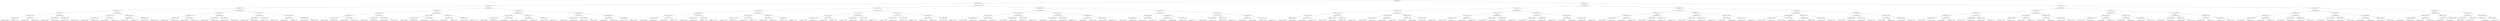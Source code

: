 digraph G{
449515079 [label="Node{data=[6247, 6247]}"]
449515079 -> 2118987865
2118987865 [label="Node{data=[4694, 4694]}"]
2118987865 -> 786631118
786631118 [label="Node{data=[4447, 4447]}"]
786631118 -> 322305579
322305579 [label="Node{data=[4350, 4350]}"]
322305579 -> 1372480316
1372480316 [label="Node{data=[4327, 4327]}"]
1372480316 -> 1184255652
1184255652 [label="Node{data=[2282, 2282]}"]
1184255652 -> 1888326337
1888326337 [label="Node{data=[2278, 2278]}"]
1888326337 -> 1282797149
1282797149 [label="Node{data=[2216, 2216]}"]
1282797149 -> 1845535596
1845535596 [label="Node{data=[2195, 2195]}"]
1282797149 -> 437724006
437724006 [label="Node{data=[2277, 2277]}"]
1888326337 -> 110145919
110145919 [label="Node{data=[2280, 2280]}"]
110145919 -> 1710534902
1710534902 [label="Node{data=[2279, 2279]}"]
110145919 -> 243557607
243557607 [label="Node{data=[2281, 2281]}"]
1184255652 -> 766212674
766212674 [label="Node{data=[2286, 2286]}"]
766212674 -> 775105985
775105985 [label="Node{data=[2284, 2284]}"]
775105985 -> 1853901809
1853901809 [label="Node{data=[2283, 2283]}"]
775105985 -> 1125038490
1125038490 [label="Node{data=[2285, 2285]}"]
766212674 -> 889299667
889299667 [label="Node{data=[2332, 2332]}"]
889299667 -> 40623255
40623255 [label="Node{data=[2287, 2287]}"]
889299667 -> 1859698920
1859698920 [label="Node{data=[2372, 2372]}"]
1372480316 -> 1479304896
1479304896 [label="Node{data=[4342, 4342]}"]
1479304896 -> 1610825772
1610825772 [label="Node{data=[4338, 4338]}"]
1610825772 -> 1020307423
1020307423 [label="Node{data=[4336, 4336]}"]
1020307423 -> 346554157
346554157 [label="Node{data=[4335, 4335]}"]
1020307423 -> 797348127
797348127 [label="Node{data=[4337, 4337]}"]
1610825772 -> 1442752227
1442752227 [label="Node{data=[4340, 4340]}"]
1442752227 -> 1823018460
1823018460 [label="Node{data=[4339, 4339]}"]
1442752227 -> 1197263347
1197263347 [label="Node{data=[4341, 4341]}"]
1479304896 -> 1556723310
1556723310 [label="Node{data=[4346, 4346]}"]
1556723310 -> 2082523818
2082523818 [label="Node{data=[4344, 4344]}"]
2082523818 -> 1489235743
1489235743 [label="Node{data=[4343, 4343]}"]
2082523818 -> 2045879973
2045879973 [label="Node{data=[4345, 4345]}"]
1556723310 -> 1754928435
1754928435 [label="Node{data=[4348, 4348]}"]
1754928435 -> 311818000
311818000 [label="Node{data=[4347, 4347]}"]
1754928435 -> 1432967498
1432967498 [label="Node{data=[4349, 4349]}"]
322305579 -> 559487436
559487436 [label="Node{data=[4366, 4366]}"]
559487436 -> 433238873
433238873 [label="Node{data=[4358, 4358]}"]
433238873 -> 608365060
608365060 [label="Node{data=[4354, 4354]}"]
608365060 -> 1006523599
1006523599 [label="Node{data=[4352, 4352]}"]
1006523599 -> 1375776005
1375776005 [label="Node{data=[4351, 4351]}"]
1006523599 -> 1589937255
1589937255 [label="Node{data=[4353, 4353]}"]
608365060 -> 1835358065
1835358065 [label="Node{data=[4356, 4356]}"]
1835358065 -> 611597886
611597886 [label="Node{data=[4355, 4355]}"]
1835358065 -> 1942734640
1942734640 [label="Node{data=[4357, 4357]}"]
433238873 -> 156668562
156668562 [label="Node{data=[4362, 4362]}"]
156668562 -> 1313837590
1313837590 [label="Node{data=[4360, 4360]}"]
1313837590 -> 1271906351
1271906351 [label="Node{data=[4359, 4359]}"]
1313837590 -> 1712352289
1712352289 [label="Node{data=[4361, 4361]}"]
156668562 -> 1534046323
1534046323 [label="Node{data=[4364, 4364]}"]
1534046323 -> 1761756714
1761756714 [label="Node{data=[4363, 4363]}"]
1534046323 -> 1551445405
1551445405 [label="Node{data=[4365, 4365]}"]
559487436 -> 963457879
963457879 [label="Node{data=[4374, 4374]}"]
963457879 -> 531099681
531099681 [label="Node{data=[4370, 4370]}"]
531099681 -> 1685051113
1685051113 [label="Node{data=[4368, 4368]}"]
1685051113 -> 1911495228
1911495228 [label="Node{data=[4367, 4367]}"]
1685051113 -> 558393565
558393565 [label="Node{data=[4369, 4369]}"]
531099681 -> 21934637
21934637 [label="Node{data=[4372, 4372]}"]
21934637 -> 453833843
453833843 [label="Node{data=[4371, 4371]}"]
21934637 -> 305865684
305865684 [label="Node{data=[4373, 4373]}"]
963457879 -> 1884798926
1884798926 [label="Node{data=[4378, 4378]}"]
1884798926 -> 83665971
83665971 [label="Node{data=[4376, 4376]}"]
83665971 -> 2024765363
2024765363 [label="Node{data=[4375, 4375]}"]
83665971 -> 868343537
868343537 [label="Node{data=[4377, 4377]}"]
1884798926 -> 2116402824
2116402824 [label="Node{data=[4380, 4380]}"]
2116402824 -> 530141251
530141251 [label="Node{data=[4379, 4379]}"]
2116402824 -> 478719724
478719724 [label="Node{data=[4446, 4446]}"]
786631118 -> 562286042
562286042 [label="Node{data=[4498, 4498]}"]
562286042 -> 1912727196
1912727196 [label="Node{data=[4463, 4463]}"]
1912727196 -> 667925463
667925463 [label="Node{data=[4455, 4455]}"]
667925463 -> 2120850956
2120850956 [label="Node{data=[4451, 4451]}"]
2120850956 -> 1102803206
1102803206 [label="Node{data=[4449, 4449]}"]
1102803206 -> 1022581419
1022581419 [label="Node{data=[4448, 4448]}"]
1102803206 -> 1714970593
1714970593 [label="Node{data=[4450, 4450]}"]
2120850956 -> 1410544852
1410544852 [label="Node{data=[4453, 4453]}"]
1410544852 -> 1312447505
1312447505 [label="Node{data=[4452, 4452]}"]
1410544852 -> 1748656511
1748656511 [label="Node{data=[4454, 4454]}"]
667925463 -> 1280961742
1280961742 [label="Node{data=[4459, 4459]}"]
1280961742 -> 27378693
27378693 [label="Node{data=[4457, 4457]}"]
27378693 -> 493341428
493341428 [label="Node{data=[4456, 4456]}"]
27378693 -> 644702654
644702654 [label="Node{data=[4458, 4458]}"]
1280961742 -> 634504737
634504737 [label="Node{data=[4461, 4461]}"]
634504737 -> 710918002
710918002 [label="Node{data=[4460, 4460]}"]
634504737 -> 156037287
156037287 [label="Node{data=[4462, 4462]}"]
1912727196 -> 1147211937
1147211937 [label="Node{data=[4471, 4471]}"]
1147211937 -> 1873422018
1873422018 [label="Node{data=[4467, 4467]}"]
1873422018 -> 945401962
945401962 [label="Node{data=[4465, 4465]}"]
945401962 -> 1451140622
1451140622 [label="Node{data=[4464, 4464]}"]
945401962 -> 441864312
441864312 [label="Node{data=[4466, 4466]}"]
1873422018 -> 611641798
611641798 [label="Node{data=[4469, 4469]}"]
611641798 -> 1373362114
1373362114 [label="Node{data=[4468, 4468]}"]
611641798 -> 1916159265
1916159265 [label="Node{data=[4470, 4470]}"]
1147211937 -> 1523261071
1523261071 [label="Node{data=[4475, 4475]}"]
1523261071 -> 1500702409
1500702409 [label="Node{data=[4473, 4473]}"]
1500702409 -> 1452822498
1452822498 [label="Node{data=[4472, 4472]}"]
1500702409 -> 382142301
382142301 [label="Node{data=[4474, 4474]}"]
1523261071 -> 343559276
343559276 [label="Node{data=[4477, 4477]}"]
343559276 -> 1525720196
1525720196 [label="Node{data=[4476, 4476]}"]
343559276 -> 1308821351
1308821351 [label="Node{data=[4478, 4478]}"]
562286042 -> 1615858709
1615858709 [label="Node{data=[4514, 4514]}"]
1615858709 -> 646919519
646919519 [label="Node{data=[4506, 4506]}"]
646919519 -> 2030334350
2030334350 [label="Node{data=[4502, 4502]}"]
2030334350 -> 803891702
803891702 [label="Node{data=[4500, 4500]}"]
803891702 -> 1329264826
1329264826 [label="Node{data=[4499, 4499]}"]
803891702 -> 281020879
281020879 [label="Node{data=[4501, 4501]}"]
2030334350 -> 1251115608
1251115608 [label="Node{data=[4504, 4504]}"]
1251115608 -> 910944037
910944037 [label="Node{data=[4503, 4503]}"]
1251115608 -> 783033982
783033982 [label="Node{data=[4505, 4505]}"]
646919519 -> 1043516437
1043516437 [label="Node{data=[4510, 4510]}"]
1043516437 -> 1626085833
1626085833 [label="Node{data=[4508, 4508]}"]
1626085833 -> 158840894
158840894 [label="Node{data=[4507, 4507]}"]
1626085833 -> 1177022648
1177022648 [label="Node{data=[4509, 4509]}"]
1043516437 -> 1851645453
1851645453 [label="Node{data=[4512, 4512]}"]
1851645453 -> 1862250590
1862250590 [label="Node{data=[4511, 4511]}"]
1851645453 -> 1526547447
1526547447 [label="Node{data=[4513, 4513]}"]
1615858709 -> 598133280
598133280 [label="Node{data=[4686, 4686]}"]
598133280 -> 587978223
587978223 [label="Node{data=[4682, 4682]}"]
587978223 -> 820374672
820374672 [label="Node{data=[4680, 4680]}"]
820374672 -> 3662720
3662720 [label="Node{data=[4679, 4679]}"]
820374672 -> 366333548
366333548 [label="Node{data=[4681, 4681]}"]
587978223 -> 1745671572
1745671572 [label="Node{data=[4684, 4684]}"]
1745671572 -> 1997677929
1997677929 [label="Node{data=[4683, 4683]}"]
1745671572 -> 1208411112
1208411112 [label="Node{data=[4685, 4685]}"]
598133280 -> 1939595818
1939595818 [label="Node{data=[4690, 4690]}"]
1939595818 -> 2109028792
2109028792 [label="Node{data=[4688, 4688]}"]
2109028792 -> 459960842
459960842 [label="Node{data=[4687, 4687]}"]
2109028792 -> 1678560044
1678560044 [label="Node{data=[4689, 4689]}"]
1939595818 -> 1210777397
1210777397 [label="Node{data=[4692, 4692]}"]
1210777397 -> 470181745
470181745 [label="Node{data=[4691, 4691]}"]
1210777397 -> 1421126873
1421126873 [label="Node{data=[4693, 4693]}"]
2118987865 -> 1457735880
1457735880 [label="Node{data=[5961, 5961]}"]
1457735880 -> 1236260470
1236260470 [label="Node{data=[4742, 4742]}"]
1236260470 -> 1715277277
1715277277 [label="Node{data=[4710, 4710]}"]
1715277277 -> 396273575
396273575 [label="Node{data=[4702, 4702]}"]
396273575 -> 1542920340
1542920340 [label="Node{data=[4698, 4698]}"]
1542920340 -> 1826384378
1826384378 [label="Node{data=[4696, 4696]}"]
1826384378 -> 1652675161
1652675161 [label="Node{data=[4695, 4695]}"]
1826384378 -> 4252209
4252209 [label="Node{data=[4697, 4697]}"]
1542920340 -> 1670408469
1670408469 [label="Node{data=[4700, 4700]}"]
1670408469 -> 1821138724
1821138724 [label="Node{data=[4699, 4699]}"]
1670408469 -> 15948790
15948790 [label="Node{data=[4701, 4701]}"]
396273575 -> 128278707
128278707 [label="Node{data=[4706, 4706]}"]
128278707 -> 1729984915
1729984915 [label="Node{data=[4704, 4704]}"]
1729984915 -> 1768324907
1768324907 [label="Node{data=[4703, 4703]}"]
1729984915 -> 1943057690
1943057690 [label="Node{data=[4705, 4705]}"]
128278707 -> 1599927083
1599927083 [label="Node{data=[4708, 4708]}"]
1599927083 -> 1392629938
1392629938 [label="Node{data=[4707, 4707]}"]
1599927083 -> 163867358
163867358 [label="Node{data=[4709, 4709]}"]
1715277277 -> 2143975065
2143975065 [label="Node{data=[4718, 4718]}"]
2143975065 -> 1194792928
1194792928 [label="Node{data=[4714, 4714]}"]
1194792928 -> 447648764
447648764 [label="Node{data=[4712, 4712]}"]
447648764 -> 806787309
806787309 [label="Node{data=[4711, 4711]}"]
447648764 -> 474242760
474242760 [label="Node{data=[4713, 4713]}"]
1194792928 -> 1664336567
1664336567 [label="Node{data=[4716, 4716]}"]
1664336567 -> 225221726
225221726 [label="Node{data=[4715, 4715]}"]
1664336567 -> 154774766
154774766 [label="Node{data=[4717, 4717]}"]
2143975065 -> 934609183
934609183 [label="Node{data=[4738, 4738]}"]
934609183 -> 1257134884
1257134884 [label="Node{data=[4736, 4736]}"]
1257134884 -> 596226123
596226123 [label="Node{data=[4735, 4735]}"]
1257134884 -> 1729308168
1729308168 [label="Node{data=[4737, 4737]}"]
934609183 -> 2016505356
2016505356 [label="Node{data=[4740, 4740]}"]
2016505356 -> 1077820757
1077820757 [label="Node{data=[4739, 4739]}"]
2016505356 -> 786155249
786155249 [label="Node{data=[4741, 4741]}"]
1236260470 -> 1342604868
1342604868 [label="Node{data=[4773, 4773]}"]
1342604868 -> 590664518
590664518 [label="Node{data=[4750, 4750]}"]
590664518 -> 315721440
315721440 [label="Node{data=[4746, 4746]}"]
315721440 -> 1657615877
1657615877 [label="Node{data=[4744, 4744]}"]
1657615877 -> 102607038
102607038 [label="Node{data=[4743, 4743]}"]
1657615877 -> 62322136
62322136 [label="Node{data=[4745, 4745]}"]
315721440 -> 491685320
491685320 [label="Node{data=[4748, 4748]}"]
491685320 -> 372831610
372831610 [label="Node{data=[4747, 4747]}"]
491685320 -> 2097932123
2097932123 [label="Node{data=[4749, 4749]}"]
590664518 -> 1227347223
1227347223 [label="Node{data=[4769, 4769]}"]
1227347223 -> 548301118
548301118 [label="Node{data=[4752, 4752]}"]
548301118 -> 1902959476
1902959476 [label="Node{data=[4751, 4751]}"]
548301118 -> 1409276733
1409276733 [label="Node{data=[4768, 4768]}"]
1227347223 -> 612836152
612836152 [label="Node{data=[4771, 4771]}"]
612836152 -> 1999853839
1999853839 [label="Node{data=[4770, 4770]}"]
612836152 -> 1620286438
1620286438 [label="Node{data=[4772, 4772]}"]
1342604868 -> 1301840634
1301840634 [label="Node{data=[4781, 4781]}"]
1301840634 -> 1344009874
1344009874 [label="Node{data=[4777, 4777]}"]
1344009874 -> 1024272063
1024272063 [label="Node{data=[4775, 4775]}"]
1024272063 -> 1102960211
1102960211 [label="Node{data=[4774, 4774]}"]
1024272063 -> 1220215756
1220215756 [label="Node{data=[4776, 4776]}"]
1344009874 -> 1201394479
1201394479 [label="Node{data=[4779, 4779]}"]
1201394479 -> 326581693
326581693 [label="Node{data=[4778, 4778]}"]
1201394479 -> 1020751566
1020751566 [label="Node{data=[4780, 4780]}"]
1301840634 -> 744665083
744665083 [label="Node{data=[4787, 4787]}"]
744665083 -> 905511923
905511923 [label="Node{data=[4783, 4783]}"]
905511923 -> 524900900
524900900 [label="Node{data=[4782, 4782]}"]
905511923 -> 409990685
409990685 [label="Node{data=[4784, 4784]}"]
744665083 -> 558604188
558604188 [label="Node{data=[4936, 4936]}"]
558604188 -> 1557194461
1557194461 [label="Node{data=[4909, 4909]}"]
558604188 -> 161287961
161287961 [label="Node{data=[5904, 5904]}"]
1457735880 -> 1847975721
1847975721 [label="Node{data=[6006, 6006]}"]
1847975721 -> 334432782
334432782 [label="Node{data=[5990, 5990]}"]
334432782 -> 1221783712
1221783712 [label="Node{data=[5982, 5982]}"]
1221783712 -> 693558116
693558116 [label="Node{data=[5978, 5978]}"]
693558116 -> 1766495728
1766495728 [label="Node{data=[5976, 5976]}"]
1766495728 -> 35540397
35540397 [label="Node{data=[5975, 5975]}"]
1766495728 -> 1570171582
1570171582 [label="Node{data=[5977, 5977]}"]
693558116 -> 1115981715
1115981715 [label="Node{data=[5980, 5980]}"]
1115981715 -> 2145156902
2145156902 [label="Node{data=[5979, 5979]}"]
1115981715 -> 257898069
257898069 [label="Node{data=[5981, 5981]}"]
1221783712 -> 1710681626
1710681626 [label="Node{data=[5986, 5986]}"]
1710681626 -> 52970792
52970792 [label="Node{data=[5984, 5984]}"]
52970792 -> 521219876
521219876 [label="Node{data=[5983, 5983]}"]
52970792 -> 1762287373
1762287373 [label="Node{data=[5985, 5985]}"]
1710681626 -> 996080136
996080136 [label="Node{data=[5988, 5988]}"]
996080136 -> 2048850254
2048850254 [label="Node{data=[5987, 5987]}"]
996080136 -> 1826656550
1826656550 [label="Node{data=[5989, 5989]}"]
334432782 -> 1470712192
1470712192 [label="Node{data=[5998, 5998]}"]
1470712192 -> 468416455
468416455 [label="Node{data=[5994, 5994]}"]
468416455 -> 380778877
380778877 [label="Node{data=[5992, 5992]}"]
380778877 -> 2117333804
2117333804 [label="Node{data=[5991, 5991]}"]
380778877 -> 1674264611
1674264611 [label="Node{data=[5993, 5993]}"]
468416455 -> 593381074
593381074 [label="Node{data=[5996, 5996]}"]
593381074 -> 614525461
614525461 [label="Node{data=[5995, 5995]}"]
593381074 -> 1164691262
1164691262 [label="Node{data=[5997, 5997]}"]
1470712192 -> 2081967592
2081967592 [label="Node{data=[6002, 6002]}"]
2081967592 -> 765590639
765590639 [label="Node{data=[6000, 6000]}"]
765590639 -> 250764172
250764172 [label="Node{data=[5999, 5999]}"]
765590639 -> 356204379
356204379 [label="Node{data=[6001, 6001]}"]
2081967592 -> 737302297
737302297 [label="Node{data=[6004, 6004]}"]
737302297 -> 152212620
152212620 [label="Node{data=[6003, 6003]}"]
737302297 -> 362844185
362844185 [label="Node{data=[6005, 6005]}"]
1847975721 -> 1496167441
1496167441 [label="Node{data=[6178, 6178]}"]
1496167441 -> 1625189042
1625189042 [label="Node{data=[6014, 6014]}"]
1625189042 -> 2104833233
2104833233 [label="Node{data=[6010, 6010]}"]
2104833233 -> 1816417086
1816417086 [label="Node{data=[6008, 6008]}"]
1816417086 -> 1493041051
1493041051 [label="Node{data=[6007, 6007]}"]
1816417086 -> 1264948684
1264948684 [label="Node{data=[6009, 6009]}"]
2104833233 -> 534963149
534963149 [label="Node{data=[6012, 6012]}"]
534963149 -> 1374785196
1374785196 [label="Node{data=[6011, 6011]}"]
534963149 -> 1724359214
1724359214 [label="Node{data=[6013, 6013]}"]
1625189042 -> 32215247
32215247 [label="Node{data=[6106, 6106]}"]
32215247 -> 161478580
161478580 [label="Node{data=[6082, 6082]}"]
161478580 -> 1422302405
1422302405 [label="Node{data=[6015, 6015]}"]
161478580 -> 256606881
256606881 [label="Node{data=[6093, 6093]}"]
32215247 -> 1392186991
1392186991 [label="Node{data=[6176, 6176]}"]
1392186991 -> 607087059
607087059 [label="Node{data=[6140, 6140]}"]
1392186991 -> 1156573479
1156573479 [label="Node{data=[6177, 6177]}"]
1496167441 -> 392312209
392312209 [label="Node{data=[6186, 6186]}"]
392312209 -> 497025404
497025404 [label="Node{data=[6182, 6182]}"]
497025404 -> 1109299946
1109299946 [label="Node{data=[6180, 6180]}"]
1109299946 -> 2038693215
2038693215 [label="Node{data=[6179, 6179]}"]
1109299946 -> 2144047427
2144047427 [label="Node{data=[6181, 6181]}"]
497025404 -> 1652413479
1652413479 [label="Node{data=[6184, 6184]}"]
1652413479 -> 1422037824
1422037824 [label="Node{data=[6183, 6183]}"]
1652413479 -> 843969922
843969922 [label="Node{data=[6185, 6185]}"]
392312209 -> 288303873
288303873 [label="Node{data=[6190, 6190]}"]
288303873 -> 494864879
494864879 [label="Node{data=[6188, 6188]}"]
494864879 -> 1567080851
1567080851 [label="Node{data=[6187, 6187]}"]
494864879 -> 6016600
6016600 [label="Node{data=[6189, 6189]}"]
288303873 -> 1757710961
1757710961 [label="Node{data=[6204, 6204]}"]
1757710961 -> 219268855
219268855 [label="Node{data=[6191, 6191]}"]
1757710961 -> 1847190943
1847190943 [label="Node{data=[6205, 6205]}"]
449515079 -> 812572426
812572426 [label="Node{data=[9447, 9447]}"]
812572426 -> 2092260468
2092260468 [label="Node{data=[8869, 8869]}"]
2092260468 -> 2140150635
2140150635 [label="Node{data=[8770, 8770]}"]
2140150635 -> 1585720347
1585720347 [label="Node{data=[8754, 8754]}"]
1585720347 -> 416558670
416558670 [label="Node{data=[7330, 7330]}"]
416558670 -> 1322551260
1322551260 [label="Node{data=[6430, 6430]}"]
1322551260 -> 836797998
836797998 [label="Node{data=[6293, 6293]}"]
836797998 -> 1325109501
1325109501 [label="Node{data=[6290, 6290]}"]
836797998 -> 2011459890
2011459890 [label="Node{data=[6398, 6398]}"]
1322551260 -> 501543541
501543541 [label="Node{data=[7228, 7228]}"]
501543541 -> 671139345
671139345 [label="Node{data=[6434, 6434]}"]
501543541 -> 980342676
980342676 [label="Node{data=[7253, 7253]}"]
416558670 -> 1851214858
1851214858 [label="Node{data=[8594, 8594]}"]
1851214858 -> 1419410671
1419410671 [label="Node{data=[7974, 7974]}"]
1419410671 -> 2047084579
2047084579 [label="Node{data=[7408, 7408]}"]
1419410671 -> 907719296
907719296 [label="Node{data=[8398, 8398]}"]
1851214858 -> 1652137813
1652137813 [label="Node{data=[8752, 8752]}"]
1652137813 -> 1703144177
1703144177 [label="Node{data=[8677, 8677]}"]
1652137813 -> 1058841458
1058841458 [label="Node{data=[8753, 8753]}"]
1585720347 -> 1550948515
1550948515 [label="Node{data=[8762, 8762]}"]
1550948515 -> 1918646095
1918646095 [label="Node{data=[8758, 8758]}"]
1918646095 -> 141725591
141725591 [label="Node{data=[8756, 8756]}"]
141725591 -> 1387244248
1387244248 [label="Node{data=[8755, 8755]}"]
141725591 -> 38507694
38507694 [label="Node{data=[8757, 8757]}"]
1918646095 -> 289291751
289291751 [label="Node{data=[8760, 8760]}"]
289291751 -> 220993120
220993120 [label="Node{data=[8759, 8759]}"]
289291751 -> 586847351
586847351 [label="Node{data=[8761, 8761]}"]
1550948515 -> 2085259874
2085259874 [label="Node{data=[8766, 8766]}"]
2085259874 -> 486228233
486228233 [label="Node{data=[8764, 8764]}"]
486228233 -> 1904860128
1904860128 [label="Node{data=[8763, 8763]}"]
486228233 -> 128360586
128360586 [label="Node{data=[8765, 8765]}"]
2085259874 -> 790045574
790045574 [label="Node{data=[8768, 8768]}"]
790045574 -> 1772276836
1772276836 [label="Node{data=[8767, 8767]}"]
790045574 -> 1456168043
1456168043 [label="Node{data=[8769, 8769]}"]
2140150635 -> 1683690696
1683690696 [label="Node{data=[8853, 8853]}"]
1683690696 -> 1917194454
1917194454 [label="Node{data=[8845, 8845]}"]
1917194454 -> 225977110
225977110 [label="Node{data=[8774, 8774]}"]
225977110 -> 31198934
31198934 [label="Node{data=[8772, 8772]}"]
31198934 -> 1025357681
1025357681 [label="Node{data=[8771, 8771]}"]
31198934 -> 2132787364
2132787364 [label="Node{data=[8773, 8773]}"]
225977110 -> 867384514
867384514 [label="Node{data=[8776, 8776]}"]
867384514 -> 1383612124
1383612124 [label="Node{data=[8775, 8775]}"]
867384514 -> 42909149
42909149 [label="Node{data=[8816, 8816]}"]
1917194454 -> 51730376
51730376 [label="Node{data=[8849, 8849]}"]
51730376 -> 694824516
694824516 [label="Node{data=[8847, 8847]}"]
694824516 -> 989297515
989297515 [label="Node{data=[8846, 8846]}"]
694824516 -> 1298155965
1298155965 [label="Node{data=[8848, 8848]}"]
51730376 -> 1684204750
1684204750 [label="Node{data=[8851, 8851]}"]
1684204750 -> 469956104
469956104 [label="Node{data=[8850, 8850]}"]
1684204750 -> 498072256
498072256 [label="Node{data=[8852, 8852]}"]
1683690696 -> 1380803945
1380803945 [label="Node{data=[8861, 8861]}"]
1380803945 -> 557512562
557512562 [label="Node{data=[8857, 8857]}"]
557512562 -> 713291755
713291755 [label="Node{data=[8855, 8855]}"]
713291755 -> 1209561473
1209561473 [label="Node{data=[8854, 8854]}"]
713291755 -> 1900487622
1900487622 [label="Node{data=[8856, 8856]}"]
557512562 -> 120642555
120642555 [label="Node{data=[8859, 8859]}"]
120642555 -> 842614873
842614873 [label="Node{data=[8858, 8858]}"]
120642555 -> 967222246
967222246 [label="Node{data=[8860, 8860]}"]
1380803945 -> 1899490823
1899490823 [label="Node{data=[8865, 8865]}"]
1899490823 -> 1884888281
1884888281 [label="Node{data=[8863, 8863]}"]
1884888281 -> 148564235
148564235 [label="Node{data=[8862, 8862]}"]
1884888281 -> 74437221
74437221 [label="Node{data=[8864, 8864]}"]
1899490823 -> 1248219961
1248219961 [label="Node{data=[8867, 8867]}"]
1248219961 -> 1918968184
1918968184 [label="Node{data=[8866, 8866]}"]
1248219961 -> 766250126
766250126 [label="Node{data=[8868, 8868]}"]
2092260468 -> 1470762916
1470762916 [label="Node{data=[9189, 9189]}"]
1470762916 -> 799896051
799896051 [label="Node{data=[9173, 9173]}"]
799896051 -> 1421672351
1421672351 [label="Node{data=[8881, 8881]}"]
1421672351 -> 423182842
423182842 [label="Node{data=[8873, 8873]}"]
423182842 -> 510245462
510245462 [label="Node{data=[8871, 8871]}"]
510245462 -> 1510957697
1510957697 [label="Node{data=[8870, 8870]}"]
510245462 -> 1778138712
1778138712 [label="Node{data=[8872, 8872]}"]
423182842 -> 974754828
974754828 [label="Node{data=[8875, 8875]}"]
974754828 -> 1769026067
1769026067 [label="Node{data=[8874, 8874]}"]
974754828 -> 1221283542
1221283542 [label="Node{data=[8876, 8876]}"]
1421672351 -> 1078830953
1078830953 [label="Node{data=[9169, 9169]}"]
1078830953 -> 914547352
914547352 [label="Node{data=[9167, 9167]}"]
914547352 -> 1451470833
1451470833 [label="Node{data=[9149, 9149]}"]
914547352 -> 1152185865
1152185865 [label="Node{data=[9168, 9168]}"]
1078830953 -> 1777821466
1777821466 [label="Node{data=[9171, 9171]}"]
1777821466 -> 1212210846
1212210846 [label="Node{data=[9170, 9170]}"]
1777821466 -> 58133568
58133568 [label="Node{data=[9172, 9172]}"]
799896051 -> 541638297
541638297 [label="Node{data=[9181, 9181]}"]
541638297 -> 1918227005
1918227005 [label="Node{data=[9177, 9177]}"]
1918227005 -> 1018119879
1018119879 [label="Node{data=[9175, 9175]}"]
1018119879 -> 125917214
125917214 [label="Node{data=[9174, 9174]}"]
1018119879 -> 1658360321
1658360321 [label="Node{data=[9176, 9176]}"]
1918227005 -> 1052799069
1052799069 [label="Node{data=[9179, 9179]}"]
1052799069 -> 2015334460
2015334460 [label="Node{data=[9178, 9178]}"]
1052799069 -> 1968404105
1968404105 [label="Node{data=[9180, 9180]}"]
541638297 -> 1396550328
1396550328 [label="Node{data=[9185, 9185]}"]
1396550328 -> 1849850394
1849850394 [label="Node{data=[9183, 9183]}"]
1849850394 -> 1784191390
1784191390 [label="Node{data=[9182, 9182]}"]
1849850394 -> 72441186
72441186 [label="Node{data=[9184, 9184]}"]
1396550328 -> 981950266
981950266 [label="Node{data=[9187, 9187]}"]
981950266 -> 1198026970
1198026970 [label="Node{data=[9186, 9186]}"]
981950266 -> 1775408576
1775408576 [label="Node{data=[9188, 9188]}"]
1470762916 -> 1743159253
1743159253 [label="Node{data=[9431, 9431]}"]
1743159253 -> 1729659548
1729659548 [label="Node{data=[9197, 9197]}"]
1729659548 -> 1668468741
1668468741 [label="Node{data=[9193, 9193]}"]
1668468741 -> 510866750
510866750 [label="Node{data=[9191, 9191]}"]
510866750 -> 1245706738
1245706738 [label="Node{data=[9190, 9190]}"]
510866750 -> 1762696779
1762696779 [label="Node{data=[9192, 9192]}"]
1668468741 -> 471308692
471308692 [label="Node{data=[9195, 9195]}"]
471308692 -> 457872877
457872877 [label="Node{data=[9194, 9194]}"]
471308692 -> 772738847
772738847 [label="Node{data=[9196, 9196]}"]
1729659548 -> 1124089427
1124089427 [label="Node{data=[9357, 9357]}"]
1124089427 -> 1677448350
1677448350 [label="Node{data=[9204, 9204]}"]
1677448350 -> 743555313
743555313 [label="Node{data=[9198, 9198]}"]
1677448350 -> 2062566803
2062566803 [label="Node{data=[9302, 9302]}"]
1124089427 -> 943722040
943722040 [label="Node{data=[9429, 9429]}"]
943722040 -> 94528138
94528138 [label="Node{data=[9428, 9428]}"]
943722040 -> 659979399
659979399 [label="Node{data=[9430, 9430]}"]
1743159253 -> 1609722147
1609722147 [label="Node{data=[9439, 9439]}"]
1609722147 -> 1736150315
1736150315 [label="Node{data=[9435, 9435]}"]
1736150315 -> 1910179196
1910179196 [label="Node{data=[9433, 9433]}"]
1910179196 -> 1702755716
1702755716 [label="Node{data=[9432, 9432]}"]
1910179196 -> 696925049
696925049 [label="Node{data=[9434, 9434]}"]
1736150315 -> 304347574
304347574 [label="Node{data=[9437, 9437]}"]
304347574 -> 997916267
997916267 [label="Node{data=[9436, 9436]}"]
304347574 -> 828487005
828487005 [label="Node{data=[9438, 9438]}"]
1609722147 -> 1229455867
1229455867 [label="Node{data=[9443, 9443]}"]
1229455867 -> 1143717677
1143717677 [label="Node{data=[9441, 9441]}"]
1143717677 -> 676239461
676239461 [label="Node{data=[9440, 9440]}"]
1143717677 -> 339286892
339286892 [label="Node{data=[9442, 9442]}"]
1229455867 -> 502761417
502761417 [label="Node{data=[9445, 9445]}"]
502761417 -> 71078285
71078285 [label="Node{data=[9444, 9444]}"]
502761417 -> 1483586783
1483586783 [label="Node{data=[9446, 9446]}"]
812572426 -> 72560325
72560325 [label="Node{data=[9577, 9577]}"]
72560325 -> 633026633
633026633 [label="Node{data=[9490, 9490]}"]
633026633 -> 1164666250
1164666250 [label="Node{data=[9474, 9474]}"]
1164666250 -> 1893053116
1893053116 [label="Node{data=[9466, 9466]}"]
1893053116 -> 1844285285
1844285285 [label="Node{data=[9462, 9462]}"]
1844285285 -> 300456929
300456929 [label="Node{data=[9460, 9460]}"]
300456929 -> 254933859
254933859 [label="Node{data=[9459, 9459]}"]
300456929 -> 1378674795
1378674795 [label="Node{data=[9461, 9461]}"]
1844285285 -> 1396429804
1396429804 [label="Node{data=[9464, 9464]}"]
1396429804 -> 114912761
114912761 [label="Node{data=[9463, 9463]}"]
1396429804 -> 112420002
112420002 [label="Node{data=[9465, 9465]}"]
1893053116 -> 870951855
870951855 [label="Node{data=[9470, 9470]}"]
870951855 -> 1044425357
1044425357 [label="Node{data=[9468, 9468]}"]
1044425357 -> 1933291033
1933291033 [label="Node{data=[9467, 9467]}"]
1044425357 -> 1857045160
1857045160 [label="Node{data=[9469, 9469]}"]
870951855 -> 284829698
284829698 [label="Node{data=[9472, 9472]}"]
284829698 -> 727051346
727051346 [label="Node{data=[9471, 9471]}"]
284829698 -> 95470663
95470663 [label="Node{data=[9473, 9473]}"]
1164666250 -> 1777955675
1777955675 [label="Node{data=[9482, 9482]}"]
1777955675 -> 671284318
671284318 [label="Node{data=[9478, 9478]}"]
671284318 -> 749843056
749843056 [label="Node{data=[9476, 9476]}"]
749843056 -> 790677853
790677853 [label="Node{data=[9475, 9475]}"]
749843056 -> 232854601
232854601 [label="Node{data=[9477, 9477]}"]
671284318 -> 842987943
842987943 [label="Node{data=[9480, 9480]}"]
842987943 -> 322826146
322826146 [label="Node{data=[9479, 9479]}"]
842987943 -> 989767353
989767353 [label="Node{data=[9481, 9481]}"]
1777955675 -> 1069068019
1069068019 [label="Node{data=[9486, 9486]}"]
1069068019 -> 2056162146
2056162146 [label="Node{data=[9484, 9484]}"]
2056162146 -> 103955310
103955310 [label="Node{data=[9483, 9483]}"]
2056162146 -> 1236700799
1236700799 [label="Node{data=[9485, 9485]}"]
1069068019 -> 855862924
855862924 [label="Node{data=[9488, 9488]}"]
855862924 -> 1037579797
1037579797 [label="Node{data=[9487, 9487]}"]
855862924 -> 707167115
707167115 [label="Node{data=[9489, 9489]}"]
633026633 -> 1469982150
1469982150 [label="Node{data=[9561, 9561]}"]
1469982150 -> 2134984375
2134984375 [label="Node{data=[9519, 9519]}"]
2134984375 -> 55951316
55951316 [label="Node{data=[9494, 9494]}"]
55951316 -> 502357742
502357742 [label="Node{data=[9492, 9492]}"]
502357742 -> 996665475
996665475 [label="Node{data=[9491, 9491]}"]
502357742 -> 1315337638
1315337638 [label="Node{data=[9493, 9493]}"]
55951316 -> 1617156257
1617156257 [label="Node{data=[9496, 9496]}"]
1617156257 -> 2004024429
2004024429 [label="Node{data=[9495, 9495]}"]
1617156257 -> 1943347696
1943347696 [label="Node{data=[9497, 9497]}"]
2134984375 -> 249803113
249803113 [label="Node{data=[9557, 9557]}"]
249803113 -> 1882965700
1882965700 [label="Node{data=[9555, 9555]}"]
1882965700 -> 273337658
273337658 [label="Node{data=[9554, 9554]}"]
1882965700 -> 1254794338
1254794338 [label="Node{data=[9556, 9556]}"]
249803113 -> 1504783531
1504783531 [label="Node{data=[9559, 9559]}"]
1504783531 -> 1997724863
1997724863 [label="Node{data=[9558, 9558]}"]
1504783531 -> 838331514
838331514 [label="Node{data=[9560, 9560]}"]
1469982150 -> 780248978
780248978 [label="Node{data=[9569, 9569]}"]
780248978 -> 2114257565
2114257565 [label="Node{data=[9565, 9565]}"]
2114257565 -> 521395910
521395910 [label="Node{data=[9563, 9563]}"]
521395910 -> 294217058
294217058 [label="Node{data=[9562, 9562]}"]
521395910 -> 840433142
840433142 [label="Node{data=[9564, 9564]}"]
2114257565 -> 1682968771
1682968771 [label="Node{data=[9567, 9567]}"]
1682968771 -> 1706297185
1706297185 [label="Node{data=[9566, 9566]}"]
1682968771 -> 1070386368
1070386368 [label="Node{data=[9568, 9568]}"]
780248978 -> 842628738
842628738 [label="Node{data=[9573, 9573]}"]
842628738 -> 1451992590
1451992590 [label="Node{data=[9571, 9571]}"]
1451992590 -> 323038385
323038385 [label="Node{data=[9570, 9570]}"]
1451992590 -> 1253198037
1253198037 [label="Node{data=[9572, 9572]}"]
842628738 -> 864477807
864477807 [label="Node{data=[9575, 9575]}"]
864477807 -> 943102407
943102407 [label="Node{data=[9574, 9574]}"]
864477807 -> 570953428
570953428 [label="Node{data=[9576, 9576]}"]
72560325 -> 2049183392
2049183392 [label="Node{data=[9897, 9897]}"]
2049183392 -> 2117406225
2117406225 [label="Node{data=[9593, 9593]}"]
2117406225 -> 1925269681
1925269681 [label="Node{data=[9585, 9585]}"]
1925269681 -> 274564755
274564755 [label="Node{data=[9581, 9581]}"]
274564755 -> 1247206198
1247206198 [label="Node{data=[9579, 9579]}"]
1247206198 -> 474288619
474288619 [label="Node{data=[9578, 9578]}"]
1247206198 -> 1681479186
1681479186 [label="Node{data=[9580, 9580]}"]
274564755 -> 413941016
413941016 [label="Node{data=[9583, 9583]}"]
413941016 -> 1692392016
1692392016 [label="Node{data=[9582, 9582]}"]
413941016 -> 1344357737
1344357737 [label="Node{data=[9584, 9584]}"]
1925269681 -> 2122715321
2122715321 [label="Node{data=[9589, 9589]}"]
2122715321 -> 129742476
129742476 [label="Node{data=[9587, 9587]}"]
129742476 -> 497873265
497873265 [label="Node{data=[9586, 9586]}"]
129742476 -> 1199367584
1199367584 [label="Node{data=[9588, 9588]}"]
2122715321 -> 162608686
162608686 [label="Node{data=[9591, 9591]}"]
162608686 -> 1407516226
1407516226 [label="Node{data=[9590, 9590]}"]
162608686 -> 691649078
691649078 [label="Node{data=[9592, 9592]}"]
2117406225 -> 164105044
164105044 [label="Node{data=[9889, 9889]}"]
164105044 -> 164125701
164125701 [label="Node{data=[9885, 9885]}"]
164125701 -> 2099950992
2099950992 [label="Node{data=[9595, 9595]}"]
2099950992 -> 421943305
421943305 [label="Node{data=[9594, 9594]}"]
2099950992 -> 1350398674
1350398674 [label="Node{data=[9605, 9605]}"]
164125701 -> 463348908
463348908 [label="Node{data=[9887, 9887]}"]
463348908 -> 858817658
858817658 [label="Node{data=[9886, 9886]}"]
463348908 -> 410870789
410870789 [label="Node{data=[9888, 9888]}"]
164105044 -> 590179898
590179898 [label="Node{data=[9893, 9893]}"]
590179898 -> 1241286071
1241286071 [label="Node{data=[9891, 9891]}"]
1241286071 -> 2128141222
2128141222 [label="Node{data=[9890, 9890]}"]
1241286071 -> 225891636
225891636 [label="Node{data=[9892, 9892]}"]
590179898 -> 1172452894
1172452894 [label="Node{data=[9895, 9895]}"]
1172452894 -> 1746846248
1746846248 [label="Node{data=[9894, 9894]}"]
1172452894 -> 1344483686
1344483686 [label="Node{data=[9896, 9896]}"]
2049183392 -> 1799848227
1799848227 [label="Node{data=[9913, 9913]}"]
1799848227 -> 1069619347
1069619347 [label="Node{data=[9905, 9905]}"]
1069619347 -> 567313089
567313089 [label="Node{data=[9901, 9901]}"]
567313089 -> 1756446620
1756446620 [label="Node{data=[9899, 9899]}"]
1756446620 -> 1068033328
1068033328 [label="Node{data=[9898, 9898]}"]
1756446620 -> 135948246
135948246 [label="Node{data=[9900, 9900]}"]
567313089 -> 771308190
771308190 [label="Node{data=[9903, 9903]}"]
771308190 -> 1280687458
1280687458 [label="Node{data=[9902, 9902]}"]
771308190 -> 883708093
883708093 [label="Node{data=[9904, 9904]}"]
1069619347 -> 1876141353
1876141353 [label="Node{data=[9909, 9909]}"]
1876141353 -> 194662279
194662279 [label="Node{data=[9907, 9907]}"]
194662279 -> 1791319355
1791319355 [label="Node{data=[9906, 9906]}"]
194662279 -> 1018876262
1018876262 [label="Node{data=[9908, 9908]}"]
1876141353 -> 1320341813
1320341813 [label="Node{data=[9911, 9911]}"]
1320341813 -> 395135251
395135251 [label="Node{data=[9910, 9910]}"]
1320341813 -> 1466036828
1466036828 [label="Node{data=[9912, 9912]}"]
1799848227 -> 1027221559
1027221559 [label="Node{data=[9917, 9917]}"]
1027221559 -> 1708748252
1708748252 [label="Node{data=[9915, 9915]}"]
1708748252 -> 417424805
417424805 [label="Node{data=[9914, 9914]}"]
1708748252 -> 1078626295
1078626295 [label="Node{data=[9916, 9916]}"]
1027221559 -> 752706649
752706649 [label="Node{data=[9919, 9919]}"]
752706649 -> 38030227
38030227 [label="Node{data=[9918, 9918]}"]
752706649 -> 295426611
295426611 [label="Node{data=[9921, 9921]}"]
295426611 -> 100303560
100303560 [label="Node{data=[9920, 9920]}"]
295426611 -> 1111671170
1111671170 [label="Node{data=[9922, 9922]}"]
}